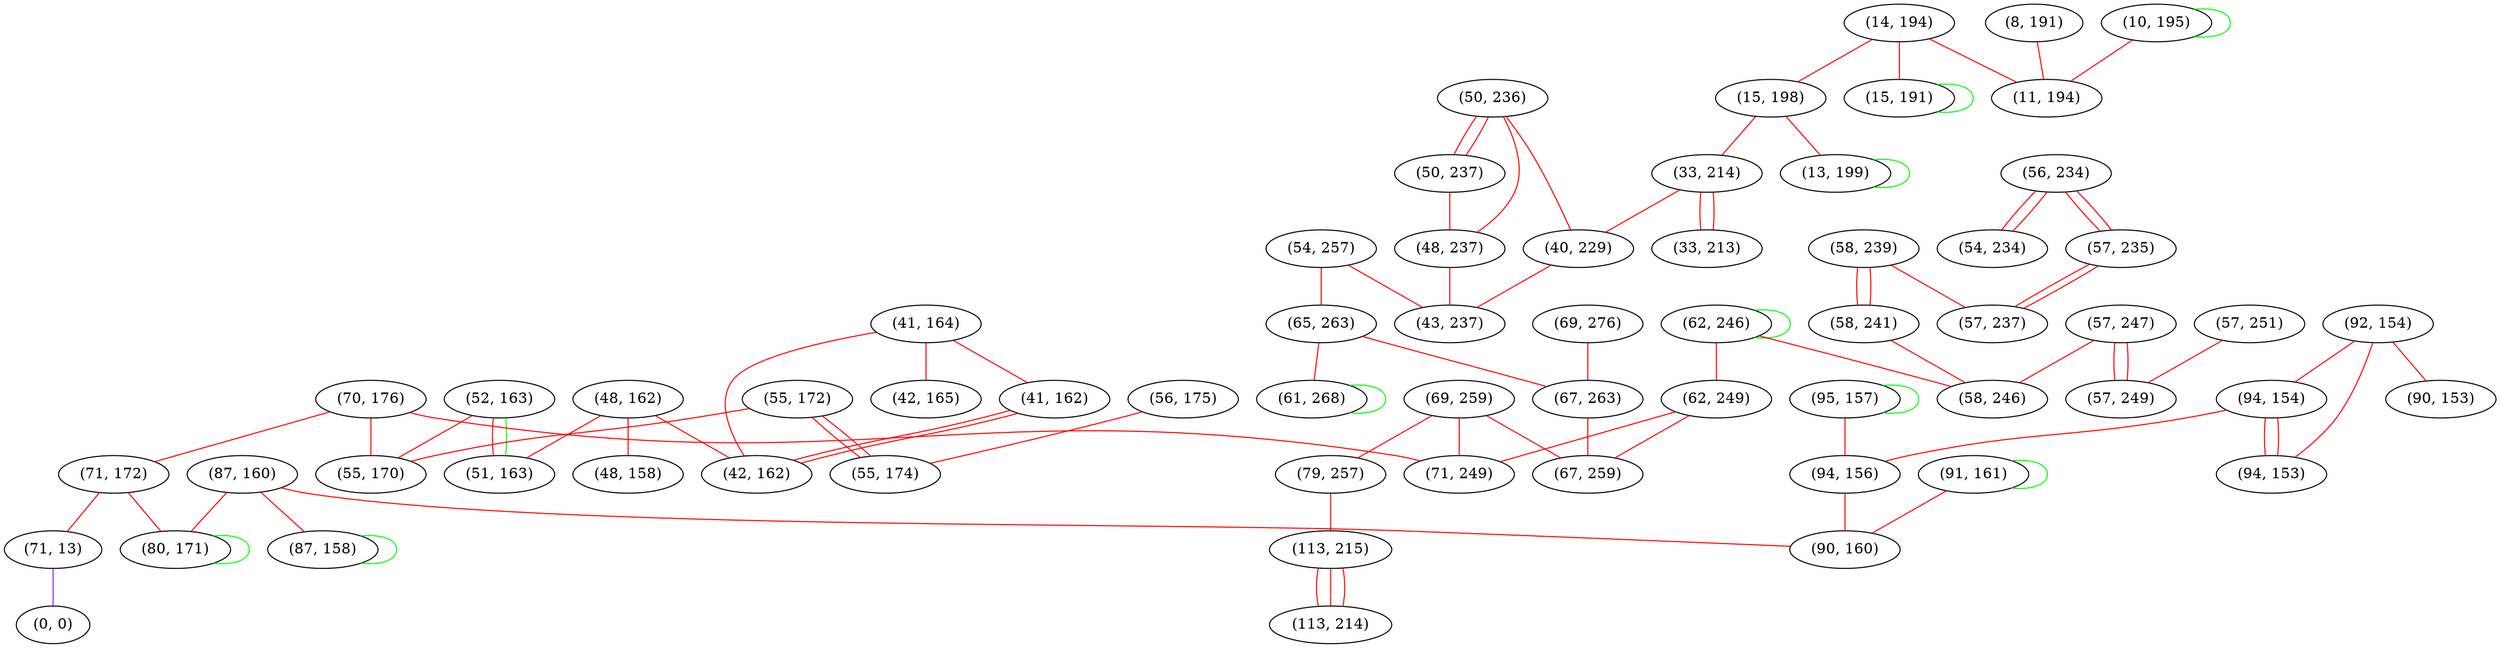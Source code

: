 graph "" {
"(95, 157)";
"(52, 163)";
"(8, 191)";
"(62, 246)";
"(57, 251)";
"(41, 164)";
"(92, 154)";
"(55, 172)";
"(54, 257)";
"(14, 194)";
"(70, 176)";
"(94, 154)";
"(69, 259)";
"(58, 239)";
"(50, 236)";
"(94, 156)";
"(71, 172)";
"(10, 195)";
"(48, 162)";
"(71, 13)";
"(69, 276)";
"(0, 0)";
"(15, 198)";
"(51, 163)";
"(58, 241)";
"(65, 263)";
"(57, 247)";
"(56, 234)";
"(94, 153)";
"(50, 237)";
"(57, 235)";
"(33, 214)";
"(54, 234)";
"(55, 170)";
"(11, 194)";
"(57, 249)";
"(79, 257)";
"(61, 268)";
"(87, 160)";
"(56, 175)";
"(113, 215)";
"(67, 263)";
"(62, 249)";
"(87, 158)";
"(40, 229)";
"(90, 153)";
"(33, 213)";
"(80, 171)";
"(91, 161)";
"(55, 174)";
"(67, 259)";
"(41, 162)";
"(90, 160)";
"(58, 246)";
"(15, 191)";
"(71, 249)";
"(57, 237)";
"(13, 199)";
"(113, 214)";
"(48, 158)";
"(42, 165)";
"(42, 162)";
"(48, 237)";
"(43, 237)";
"(95, 157)" -- "(94, 156)"  [color=red, key=0, weight=1];
"(95, 157)" -- "(95, 157)"  [color=green, key=0, weight=2];
"(52, 163)" -- "(51, 163)"  [color=red, key=0, weight=1];
"(52, 163)" -- "(51, 163)"  [color=green, key=1, weight=2];
"(52, 163)" -- "(55, 170)"  [color=red, key=0, weight=1];
"(8, 191)" -- "(11, 194)"  [color=red, key=0, weight=1];
"(62, 246)" -- "(62, 249)"  [color=red, key=0, weight=1];
"(62, 246)" -- "(58, 246)"  [color=red, key=0, weight=1];
"(62, 246)" -- "(62, 246)"  [color=green, key=0, weight=2];
"(57, 251)" -- "(57, 249)"  [color=red, key=0, weight=1];
"(41, 164)" -- "(41, 162)"  [color=red, key=0, weight=1];
"(41, 164)" -- "(42, 165)"  [color=red, key=0, weight=1];
"(41, 164)" -- "(42, 162)"  [color=red, key=0, weight=1];
"(92, 154)" -- "(94, 153)"  [color=red, key=0, weight=1];
"(92, 154)" -- "(94, 154)"  [color=red, key=0, weight=1];
"(92, 154)" -- "(90, 153)"  [color=red, key=0, weight=1];
"(55, 172)" -- "(55, 174)"  [color=red, key=0, weight=1];
"(55, 172)" -- "(55, 174)"  [color=red, key=1, weight=1];
"(55, 172)" -- "(55, 170)"  [color=red, key=0, weight=1];
"(54, 257)" -- "(65, 263)"  [color=red, key=0, weight=1];
"(54, 257)" -- "(43, 237)"  [color=red, key=0, weight=1];
"(14, 194)" -- "(11, 194)"  [color=red, key=0, weight=1];
"(14, 194)" -- "(15, 198)"  [color=red, key=0, weight=1];
"(14, 194)" -- "(15, 191)"  [color=red, key=0, weight=1];
"(70, 176)" -- "(71, 172)"  [color=red, key=0, weight=1];
"(70, 176)" -- "(55, 170)"  [color=red, key=0, weight=1];
"(70, 176)" -- "(71, 249)"  [color=red, key=0, weight=1];
"(94, 154)" -- "(94, 156)"  [color=red, key=0, weight=1];
"(94, 154)" -- "(94, 153)"  [color=red, key=0, weight=1];
"(94, 154)" -- "(94, 153)"  [color=red, key=1, weight=1];
"(69, 259)" -- "(71, 249)"  [color=red, key=0, weight=1];
"(69, 259)" -- "(67, 259)"  [color=red, key=0, weight=1];
"(69, 259)" -- "(79, 257)"  [color=red, key=0, weight=1];
"(58, 239)" -- "(57, 237)"  [color=red, key=0, weight=1];
"(58, 239)" -- "(58, 241)"  [color=red, key=0, weight=1];
"(58, 239)" -- "(58, 241)"  [color=red, key=1, weight=1];
"(50, 236)" -- "(48, 237)"  [color=red, key=0, weight=1];
"(50, 236)" -- "(50, 237)"  [color=red, key=0, weight=1];
"(50, 236)" -- "(50, 237)"  [color=red, key=1, weight=1];
"(50, 236)" -- "(40, 229)"  [color=red, key=0, weight=1];
"(94, 156)" -- "(90, 160)"  [color=red, key=0, weight=1];
"(71, 172)" -- "(80, 171)"  [color=red, key=0, weight=1];
"(71, 172)" -- "(71, 13)"  [color=red, key=0, weight=1];
"(10, 195)" -- "(11, 194)"  [color=red, key=0, weight=1];
"(10, 195)" -- "(10, 195)"  [color=green, key=0, weight=2];
"(48, 162)" -- "(48, 158)"  [color=red, key=0, weight=1];
"(48, 162)" -- "(51, 163)"  [color=red, key=0, weight=1];
"(48, 162)" -- "(42, 162)"  [color=red, key=0, weight=1];
"(71, 13)" -- "(0, 0)"  [color=purple, key=0, weight=4];
"(69, 276)" -- "(67, 263)"  [color=red, key=0, weight=1];
"(15, 198)" -- "(33, 214)"  [color=red, key=0, weight=1];
"(15, 198)" -- "(13, 199)"  [color=red, key=0, weight=1];
"(58, 241)" -- "(58, 246)"  [color=red, key=0, weight=1];
"(65, 263)" -- "(67, 263)"  [color=red, key=0, weight=1];
"(65, 263)" -- "(61, 268)"  [color=red, key=0, weight=1];
"(57, 247)" -- "(58, 246)"  [color=red, key=0, weight=1];
"(57, 247)" -- "(57, 249)"  [color=red, key=0, weight=1];
"(57, 247)" -- "(57, 249)"  [color=red, key=1, weight=1];
"(56, 234)" -- "(57, 235)"  [color=red, key=0, weight=1];
"(56, 234)" -- "(57, 235)"  [color=red, key=1, weight=1];
"(56, 234)" -- "(54, 234)"  [color=red, key=0, weight=1];
"(56, 234)" -- "(54, 234)"  [color=red, key=1, weight=1];
"(50, 237)" -- "(48, 237)"  [color=red, key=0, weight=1];
"(57, 235)" -- "(57, 237)"  [color=red, key=0, weight=1];
"(57, 235)" -- "(57, 237)"  [color=red, key=1, weight=1];
"(33, 214)" -- "(33, 213)"  [color=red, key=0, weight=1];
"(33, 214)" -- "(33, 213)"  [color=red, key=1, weight=1];
"(33, 214)" -- "(40, 229)"  [color=red, key=0, weight=1];
"(79, 257)" -- "(113, 215)"  [color=red, key=0, weight=1];
"(61, 268)" -- "(61, 268)"  [color=green, key=0, weight=2];
"(87, 160)" -- "(90, 160)"  [color=red, key=0, weight=1];
"(87, 160)" -- "(80, 171)"  [color=red, key=0, weight=1];
"(87, 160)" -- "(87, 158)"  [color=red, key=0, weight=1];
"(56, 175)" -- "(55, 174)"  [color=red, key=0, weight=1];
"(113, 215)" -- "(113, 214)"  [color=red, key=0, weight=1];
"(113, 215)" -- "(113, 214)"  [color=red, key=1, weight=1];
"(113, 215)" -- "(113, 214)"  [color=red, key=2, weight=1];
"(67, 263)" -- "(67, 259)"  [color=red, key=0, weight=1];
"(62, 249)" -- "(67, 259)"  [color=red, key=0, weight=1];
"(62, 249)" -- "(71, 249)"  [color=red, key=0, weight=1];
"(87, 158)" -- "(87, 158)"  [color=green, key=0, weight=2];
"(40, 229)" -- "(43, 237)"  [color=red, key=0, weight=1];
"(80, 171)" -- "(80, 171)"  [color=green, key=0, weight=2];
"(91, 161)" -- "(90, 160)"  [color=red, key=0, weight=1];
"(91, 161)" -- "(91, 161)"  [color=green, key=0, weight=2];
"(41, 162)" -- "(42, 162)"  [color=red, key=0, weight=1];
"(41, 162)" -- "(42, 162)"  [color=red, key=1, weight=1];
"(15, 191)" -- "(15, 191)"  [color=green, key=0, weight=2];
"(13, 199)" -- "(13, 199)"  [color=green, key=0, weight=2];
"(48, 237)" -- "(43, 237)"  [color=red, key=0, weight=1];
}
